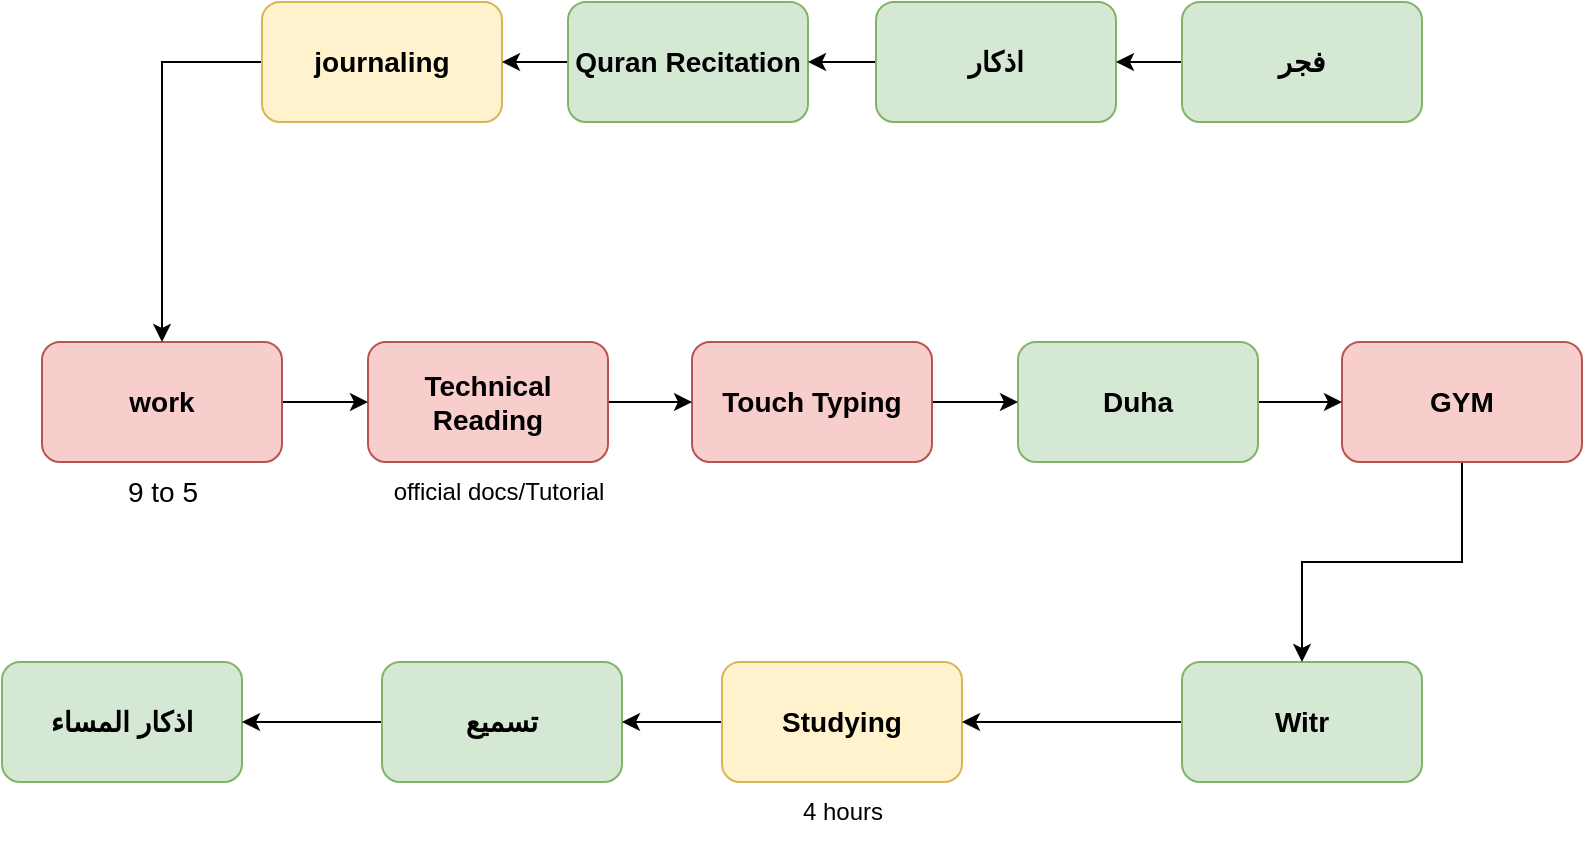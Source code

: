<mxfile version="22.1.5" type="github">
  <diagram name="Page-1" id="dbRLmHsHgckAquCMLA6Q">
    <mxGraphModel dx="1050" dy="579" grid="1" gridSize="10" guides="1" tooltips="1" connect="1" arrows="1" fold="1" page="1" pageScale="1" pageWidth="850" pageHeight="1100" math="0" shadow="0">
      <root>
        <mxCell id="0" />
        <mxCell id="1" parent="0" />
        <mxCell id="dgCXN85Xijgc_tRNgo0q-1" value="اذكار المساء" style="rounded=1;whiteSpace=wrap;html=1;fontSize=14;fontStyle=1;fillColor=#d5e8d4;strokeColor=#82b366;" vertex="1" parent="1">
          <mxGeometry x="40" y="620" width="120" height="60" as="geometry" />
        </mxCell>
        <mxCell id="dgCXN85Xijgc_tRNgo0q-31" value="" style="edgeStyle=orthogonalEdgeStyle;rounded=0;orthogonalLoop=1;jettySize=auto;html=1;fontSize=14;fontStyle=1;" edge="1" parent="1" source="dgCXN85Xijgc_tRNgo0q-2" target="dgCXN85Xijgc_tRNgo0q-1">
          <mxGeometry relative="1" as="geometry" />
        </mxCell>
        <mxCell id="dgCXN85Xijgc_tRNgo0q-2" value="تسميع" style="rounded=1;whiteSpace=wrap;html=1;fontSize=14;fontStyle=1;fillColor=#d5e8d4;strokeColor=#82b366;" vertex="1" parent="1">
          <mxGeometry x="230" y="620" width="120" height="60" as="geometry" />
        </mxCell>
        <mxCell id="dgCXN85Xijgc_tRNgo0q-30" value="" style="edgeStyle=orthogonalEdgeStyle;rounded=0;orthogonalLoop=1;jettySize=auto;html=1;fontSize=14;fontStyle=1;" edge="1" parent="1" source="dgCXN85Xijgc_tRNgo0q-3" target="dgCXN85Xijgc_tRNgo0q-2">
          <mxGeometry relative="1" as="geometry" />
        </mxCell>
        <mxCell id="dgCXN85Xijgc_tRNgo0q-3" value="Studying" style="rounded=1;whiteSpace=wrap;html=1;fontSize=14;fontStyle=1;fillColor=#fff2cc;strokeColor=#d6b656;" vertex="1" parent="1">
          <mxGeometry x="400" y="620" width="120" height="60" as="geometry" />
        </mxCell>
        <mxCell id="dgCXN85Xijgc_tRNgo0q-29" value="" style="edgeStyle=orthogonalEdgeStyle;rounded=0;orthogonalLoop=1;jettySize=auto;html=1;fontSize=14;fontStyle=1;" edge="1" parent="1" source="dgCXN85Xijgc_tRNgo0q-4" target="dgCXN85Xijgc_tRNgo0q-3">
          <mxGeometry relative="1" as="geometry" />
        </mxCell>
        <mxCell id="dgCXN85Xijgc_tRNgo0q-4" value="Witr" style="rounded=1;whiteSpace=wrap;html=1;fontSize=14;fontStyle=1;fillColor=#d5e8d4;strokeColor=#82b366;" vertex="1" parent="1">
          <mxGeometry x="630" y="620" width="120" height="60" as="geometry" />
        </mxCell>
        <mxCell id="dgCXN85Xijgc_tRNgo0q-28" style="edgeStyle=orthogonalEdgeStyle;rounded=0;orthogonalLoop=1;jettySize=auto;html=1;exitX=0.5;exitY=1;exitDx=0;exitDy=0;entryX=0.5;entryY=0;entryDx=0;entryDy=0;fontSize=14;fontStyle=1;" edge="1" parent="1" source="dgCXN85Xijgc_tRNgo0q-5" target="dgCXN85Xijgc_tRNgo0q-4">
          <mxGeometry relative="1" as="geometry" />
        </mxCell>
        <mxCell id="dgCXN85Xijgc_tRNgo0q-5" value="GYM" style="rounded=1;whiteSpace=wrap;html=1;fontSize=14;fontStyle=1;fillColor=#f8cecc;strokeColor=#b85450;" vertex="1" parent="1">
          <mxGeometry x="710" y="460" width="120" height="60" as="geometry" />
        </mxCell>
        <mxCell id="dgCXN85Xijgc_tRNgo0q-27" style="edgeStyle=orthogonalEdgeStyle;rounded=0;orthogonalLoop=1;jettySize=auto;html=1;exitX=1;exitY=0.5;exitDx=0;exitDy=0;fontSize=14;fontStyle=1;" edge="1" parent="1" source="dgCXN85Xijgc_tRNgo0q-6" target="dgCXN85Xijgc_tRNgo0q-5">
          <mxGeometry relative="1" as="geometry" />
        </mxCell>
        <mxCell id="dgCXN85Xijgc_tRNgo0q-6" value="Duha" style="rounded=1;whiteSpace=wrap;html=1;fontSize=14;fontStyle=1;fillColor=#d5e8d4;strokeColor=#82b366;" vertex="1" parent="1">
          <mxGeometry x="548" y="460" width="120" height="60" as="geometry" />
        </mxCell>
        <mxCell id="dgCXN85Xijgc_tRNgo0q-26" style="edgeStyle=orthogonalEdgeStyle;rounded=0;orthogonalLoop=1;jettySize=auto;html=1;exitX=1;exitY=0.5;exitDx=0;exitDy=0;entryX=0;entryY=0.5;entryDx=0;entryDy=0;fontSize=14;fontStyle=1;" edge="1" parent="1" source="dgCXN85Xijgc_tRNgo0q-7" target="dgCXN85Xijgc_tRNgo0q-6">
          <mxGeometry relative="1" as="geometry" />
        </mxCell>
        <mxCell id="dgCXN85Xijgc_tRNgo0q-7" value="Touch Typing" style="rounded=1;whiteSpace=wrap;html=1;fontSize=14;fontStyle=1;fillColor=#f8cecc;strokeColor=#b85450;" vertex="1" parent="1">
          <mxGeometry x="385" y="460" width="120" height="60" as="geometry" />
        </mxCell>
        <mxCell id="dgCXN85Xijgc_tRNgo0q-24" style="edgeStyle=orthogonalEdgeStyle;rounded=0;orthogonalLoop=1;jettySize=auto;html=1;exitX=1;exitY=0.5;exitDx=0;exitDy=0;entryX=0;entryY=0.5;entryDx=0;entryDy=0;fontSize=14;fontStyle=1;" edge="1" parent="1" source="dgCXN85Xijgc_tRNgo0q-8" target="dgCXN85Xijgc_tRNgo0q-7">
          <mxGeometry relative="1" as="geometry" />
        </mxCell>
        <mxCell id="dgCXN85Xijgc_tRNgo0q-8" value="Technical Reading" style="rounded=1;whiteSpace=wrap;html=1;fontSize=14;fontStyle=1;fillColor=#f8cecc;strokeColor=#b85450;" vertex="1" parent="1">
          <mxGeometry x="223" y="460" width="120" height="60" as="geometry" />
        </mxCell>
        <mxCell id="dgCXN85Xijgc_tRNgo0q-23" style="edgeStyle=orthogonalEdgeStyle;rounded=0;orthogonalLoop=1;jettySize=auto;html=1;exitX=1;exitY=0.5;exitDx=0;exitDy=0;fontSize=14;fontStyle=1;" edge="1" parent="1" source="dgCXN85Xijgc_tRNgo0q-9" target="dgCXN85Xijgc_tRNgo0q-8">
          <mxGeometry relative="1" as="geometry" />
        </mxCell>
        <mxCell id="dgCXN85Xijgc_tRNgo0q-9" value="work" style="rounded=1;whiteSpace=wrap;html=1;fontSize=14;fontStyle=1;fillColor=#f8cecc;strokeColor=#b85450;" vertex="1" parent="1">
          <mxGeometry x="60" y="460" width="120" height="60" as="geometry" />
        </mxCell>
        <mxCell id="dgCXN85Xijgc_tRNgo0q-22" style="edgeStyle=orthogonalEdgeStyle;rounded=0;orthogonalLoop=1;jettySize=auto;html=1;exitX=0;exitY=0.5;exitDx=0;exitDy=0;entryX=0.5;entryY=0;entryDx=0;entryDy=0;fontSize=14;fontStyle=1;" edge="1" parent="1" source="dgCXN85Xijgc_tRNgo0q-10" target="dgCXN85Xijgc_tRNgo0q-9">
          <mxGeometry relative="1" as="geometry" />
        </mxCell>
        <mxCell id="dgCXN85Xijgc_tRNgo0q-10" value="&lt;font style=&quot;font-size: 14px;&quot;&gt;&lt;span style=&quot;font-size: 14px;&quot;&gt;journaling&lt;/span&gt;&lt;/font&gt;" style="rounded=1;whiteSpace=wrap;html=1;fontSize=14;fontStyle=1;fillColor=#fff2cc;strokeColor=#d6b656;" vertex="1" parent="1">
          <mxGeometry x="170" y="290" width="120" height="60" as="geometry" />
        </mxCell>
        <mxCell id="dgCXN85Xijgc_tRNgo0q-18" style="edgeStyle=orthogonalEdgeStyle;rounded=0;orthogonalLoop=1;jettySize=auto;html=1;exitX=0;exitY=0.5;exitDx=0;exitDy=0;entryX=1;entryY=0.5;entryDx=0;entryDy=0;fontSize=14;fontStyle=1;" edge="1" parent="1" source="dgCXN85Xijgc_tRNgo0q-11" target="dgCXN85Xijgc_tRNgo0q-10">
          <mxGeometry relative="1" as="geometry" />
        </mxCell>
        <mxCell id="dgCXN85Xijgc_tRNgo0q-11" value="&lt;font style=&quot;font-size: 14px;&quot;&gt;&lt;span style=&quot;font-size: 14px;&quot;&gt;Quran Recitation&lt;/span&gt;&lt;/font&gt;" style="rounded=1;whiteSpace=wrap;html=1;fontSize=14;fontStyle=1;fillColor=#d5e8d4;strokeColor=#82b366;" vertex="1" parent="1">
          <mxGeometry x="323" y="290" width="120" height="60" as="geometry" />
        </mxCell>
        <mxCell id="dgCXN85Xijgc_tRNgo0q-17" style="edgeStyle=orthogonalEdgeStyle;rounded=0;orthogonalLoop=1;jettySize=auto;html=1;exitX=0;exitY=0.5;exitDx=0;exitDy=0;entryX=1;entryY=0.5;entryDx=0;entryDy=0;fontSize=14;fontStyle=1;" edge="1" parent="1" source="dgCXN85Xijgc_tRNgo0q-12" target="dgCXN85Xijgc_tRNgo0q-11">
          <mxGeometry relative="1" as="geometry" />
        </mxCell>
        <mxCell id="dgCXN85Xijgc_tRNgo0q-12" value="&lt;font style=&quot;font-size: 14px;&quot;&gt;&lt;span style=&quot;font-size: 14px;&quot;&gt;اذكار&lt;/span&gt;&lt;/font&gt;" style="rounded=1;whiteSpace=wrap;html=1;fontSize=14;fontStyle=1;fillColor=#d5e8d4;strokeColor=#82b366;" vertex="1" parent="1">
          <mxGeometry x="477" y="290" width="120" height="60" as="geometry" />
        </mxCell>
        <mxCell id="dgCXN85Xijgc_tRNgo0q-15" style="edgeStyle=orthogonalEdgeStyle;rounded=0;orthogonalLoop=1;jettySize=auto;html=1;exitX=0;exitY=0.5;exitDx=0;exitDy=0;entryX=1;entryY=0.5;entryDx=0;entryDy=0;fontSize=14;fontStyle=1;" edge="1" parent="1" source="dgCXN85Xijgc_tRNgo0q-13" target="dgCXN85Xijgc_tRNgo0q-12">
          <mxGeometry relative="1" as="geometry" />
        </mxCell>
        <mxCell id="dgCXN85Xijgc_tRNgo0q-13" value="&lt;font style=&quot;font-size: 14px;&quot;&gt;&lt;span style=&quot;font-size: 14px;&quot;&gt;فجر&lt;/span&gt;&lt;/font&gt;" style="rounded=1;whiteSpace=wrap;html=1;fontSize=14;fontStyle=1;fillColor=#d5e8d4;strokeColor=#82b366;" vertex="1" parent="1">
          <mxGeometry x="630" y="290" width="120" height="60" as="geometry" />
        </mxCell>
        <mxCell id="dgCXN85Xijgc_tRNgo0q-32" value="&lt;font style=&quot;font-size: 14px;&quot;&gt;9 to 5&lt;/font&gt;" style="text;html=1;align=center;verticalAlign=middle;resizable=0;points=[];autosize=1;strokeColor=none;fillColor=none;" vertex="1" parent="1">
          <mxGeometry x="90" y="520" width="60" height="30" as="geometry" />
        </mxCell>
        <mxCell id="dgCXN85Xijgc_tRNgo0q-33" value="4 hours" style="text;html=1;align=center;verticalAlign=middle;resizable=0;points=[];autosize=1;strokeColor=none;fillColor=none;" vertex="1" parent="1">
          <mxGeometry x="430" y="680" width="60" height="30" as="geometry" />
        </mxCell>
        <mxCell id="dgCXN85Xijgc_tRNgo0q-34" value="official docs/Tutorial" style="text;html=1;align=center;verticalAlign=middle;resizable=0;points=[];autosize=1;strokeColor=none;fillColor=none;" vertex="1" parent="1">
          <mxGeometry x="223" y="520" width="130" height="30" as="geometry" />
        </mxCell>
      </root>
    </mxGraphModel>
  </diagram>
</mxfile>
